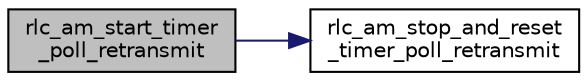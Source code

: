 digraph "rlc_am_start_timer_poll_retransmit"
{
 // LATEX_PDF_SIZE
  edge [fontname="Helvetica",fontsize="10",labelfontname="Helvetica",labelfontsize="10"];
  node [fontname="Helvetica",fontsize="10",shape=record];
  rankdir="LR";
  Node1 [label="rlc_am_start_timer\l_poll_retransmit",height=0.2,width=0.4,color="black", fillcolor="grey75", style="filled", fontcolor="black",tooltip="Re-arm (based on RLC AM config parameter) and start timer Poll-retransmit."];
  Node1 -> Node2 [color="midnightblue",fontsize="10",style="solid",fontname="Helvetica"];
  Node2 [label="rlc_am_stop_and_reset\l_timer_poll_retransmit",height=0.2,width=0.4,color="black", fillcolor="white", style="filled",URL="$group__em.html#gaa631169dec88662bc9bf7e7dd295f0ec",tooltip="Stop and reset the timer Poll-retransmit."];
}
